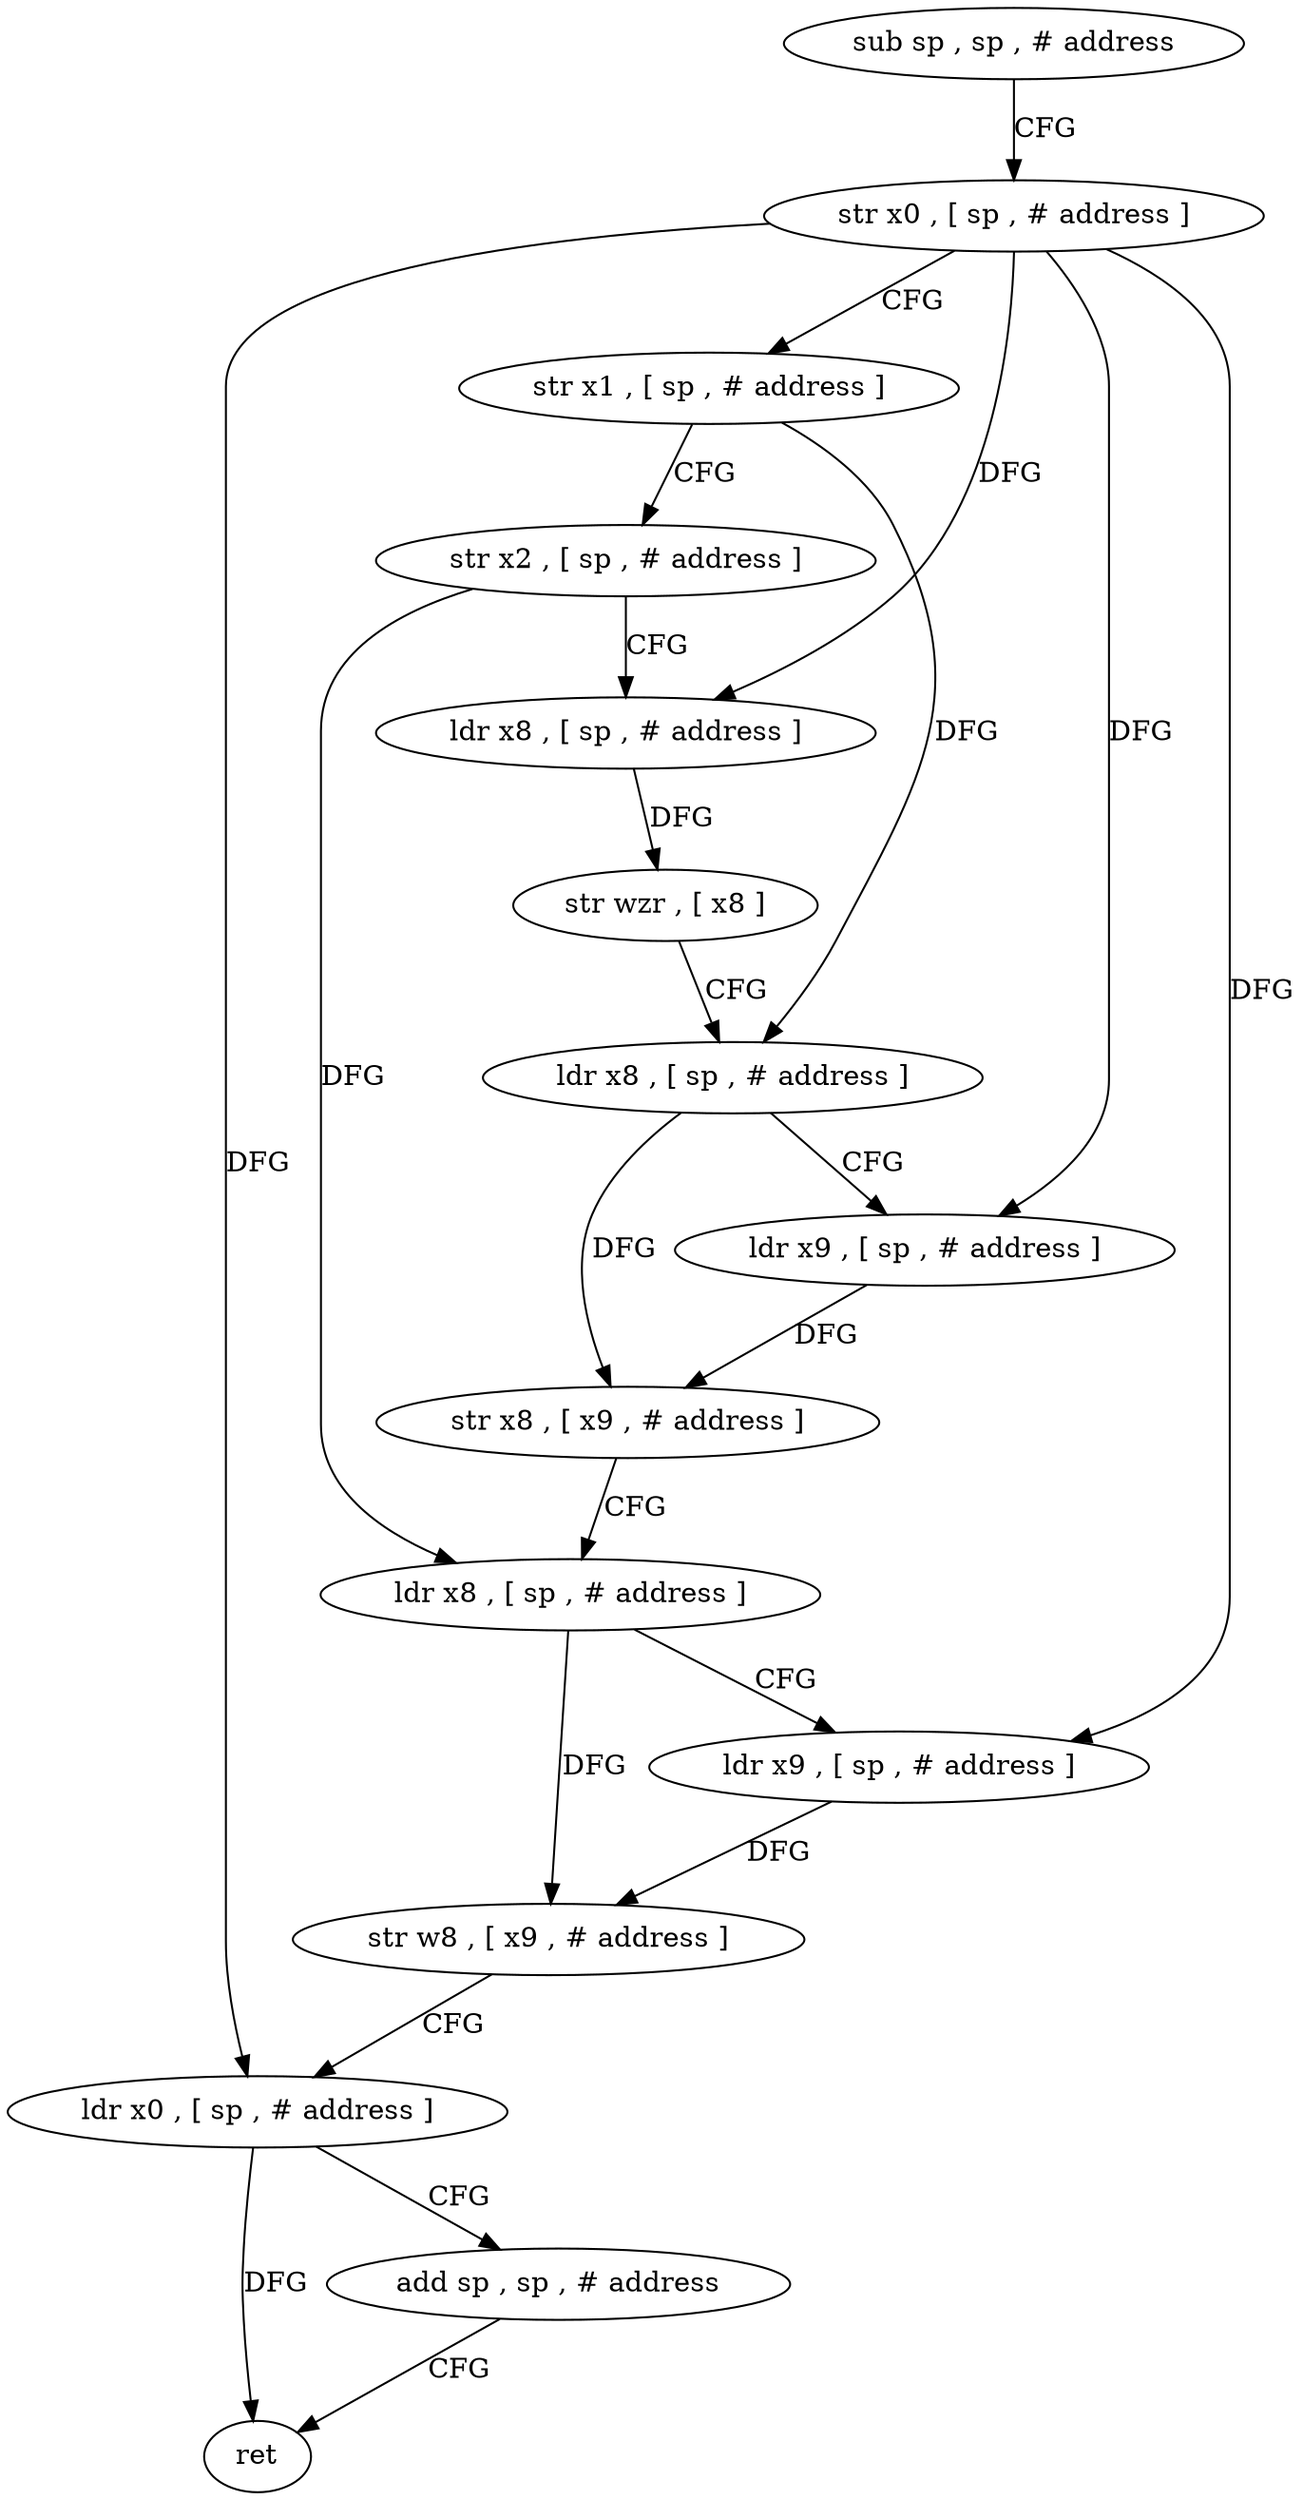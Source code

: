 digraph "func" {
"4246912" [label = "sub sp , sp , # address" ]
"4246916" [label = "str x0 , [ sp , # address ]" ]
"4246920" [label = "str x1 , [ sp , # address ]" ]
"4246924" [label = "str x2 , [ sp , # address ]" ]
"4246928" [label = "ldr x8 , [ sp , # address ]" ]
"4246932" [label = "str wzr , [ x8 ]" ]
"4246936" [label = "ldr x8 , [ sp , # address ]" ]
"4246940" [label = "ldr x9 , [ sp , # address ]" ]
"4246944" [label = "str x8 , [ x9 , # address ]" ]
"4246948" [label = "ldr x8 , [ sp , # address ]" ]
"4246952" [label = "ldr x9 , [ sp , # address ]" ]
"4246956" [label = "str w8 , [ x9 , # address ]" ]
"4246960" [label = "ldr x0 , [ sp , # address ]" ]
"4246964" [label = "add sp , sp , # address" ]
"4246968" [label = "ret" ]
"4246912" -> "4246916" [ label = "CFG" ]
"4246916" -> "4246920" [ label = "CFG" ]
"4246916" -> "4246928" [ label = "DFG" ]
"4246916" -> "4246940" [ label = "DFG" ]
"4246916" -> "4246952" [ label = "DFG" ]
"4246916" -> "4246960" [ label = "DFG" ]
"4246920" -> "4246924" [ label = "CFG" ]
"4246920" -> "4246936" [ label = "DFG" ]
"4246924" -> "4246928" [ label = "CFG" ]
"4246924" -> "4246948" [ label = "DFG" ]
"4246928" -> "4246932" [ label = "DFG" ]
"4246932" -> "4246936" [ label = "CFG" ]
"4246936" -> "4246940" [ label = "CFG" ]
"4246936" -> "4246944" [ label = "DFG" ]
"4246940" -> "4246944" [ label = "DFG" ]
"4246944" -> "4246948" [ label = "CFG" ]
"4246948" -> "4246952" [ label = "CFG" ]
"4246948" -> "4246956" [ label = "DFG" ]
"4246952" -> "4246956" [ label = "DFG" ]
"4246956" -> "4246960" [ label = "CFG" ]
"4246960" -> "4246964" [ label = "CFG" ]
"4246960" -> "4246968" [ label = "DFG" ]
"4246964" -> "4246968" [ label = "CFG" ]
}
